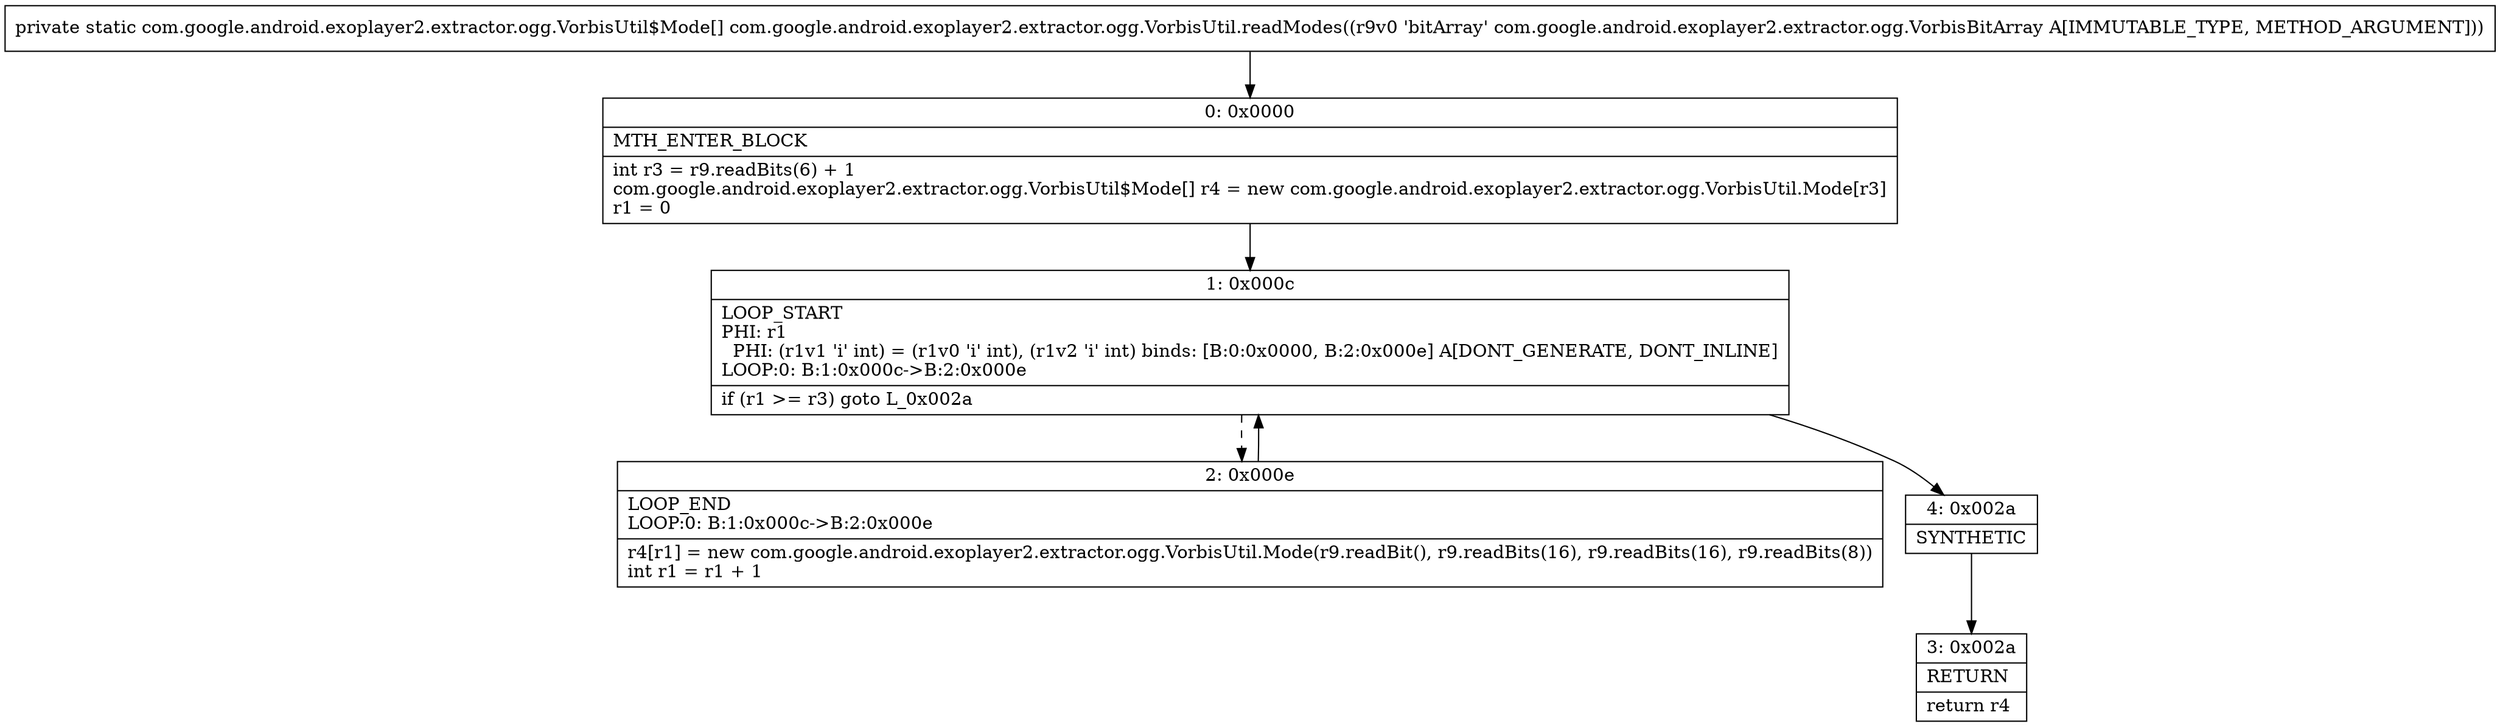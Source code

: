 digraph "CFG forcom.google.android.exoplayer2.extractor.ogg.VorbisUtil.readModes(Lcom\/google\/android\/exoplayer2\/extractor\/ogg\/VorbisBitArray;)[Lcom\/google\/android\/exoplayer2\/extractor\/ogg\/VorbisUtil$Mode;" {
Node_0 [shape=record,label="{0\:\ 0x0000|MTH_ENTER_BLOCK\l|int r3 = r9.readBits(6) + 1\lcom.google.android.exoplayer2.extractor.ogg.VorbisUtil$Mode[] r4 = new com.google.android.exoplayer2.extractor.ogg.VorbisUtil.Mode[r3]\lr1 = 0\l}"];
Node_1 [shape=record,label="{1\:\ 0x000c|LOOP_START\lPHI: r1 \l  PHI: (r1v1 'i' int) = (r1v0 'i' int), (r1v2 'i' int) binds: [B:0:0x0000, B:2:0x000e] A[DONT_GENERATE, DONT_INLINE]\lLOOP:0: B:1:0x000c\-\>B:2:0x000e\l|if (r1 \>= r3) goto L_0x002a\l}"];
Node_2 [shape=record,label="{2\:\ 0x000e|LOOP_END\lLOOP:0: B:1:0x000c\-\>B:2:0x000e\l|r4[r1] = new com.google.android.exoplayer2.extractor.ogg.VorbisUtil.Mode(r9.readBit(), r9.readBits(16), r9.readBits(16), r9.readBits(8))\lint r1 = r1 + 1\l}"];
Node_3 [shape=record,label="{3\:\ 0x002a|RETURN\l|return r4\l}"];
Node_4 [shape=record,label="{4\:\ 0x002a|SYNTHETIC\l}"];
MethodNode[shape=record,label="{private static com.google.android.exoplayer2.extractor.ogg.VorbisUtil$Mode[] com.google.android.exoplayer2.extractor.ogg.VorbisUtil.readModes((r9v0 'bitArray' com.google.android.exoplayer2.extractor.ogg.VorbisBitArray A[IMMUTABLE_TYPE, METHOD_ARGUMENT])) }"];
MethodNode -> Node_0;
Node_0 -> Node_1;
Node_1 -> Node_2[style=dashed];
Node_1 -> Node_4;
Node_2 -> Node_1;
Node_4 -> Node_3;
}

